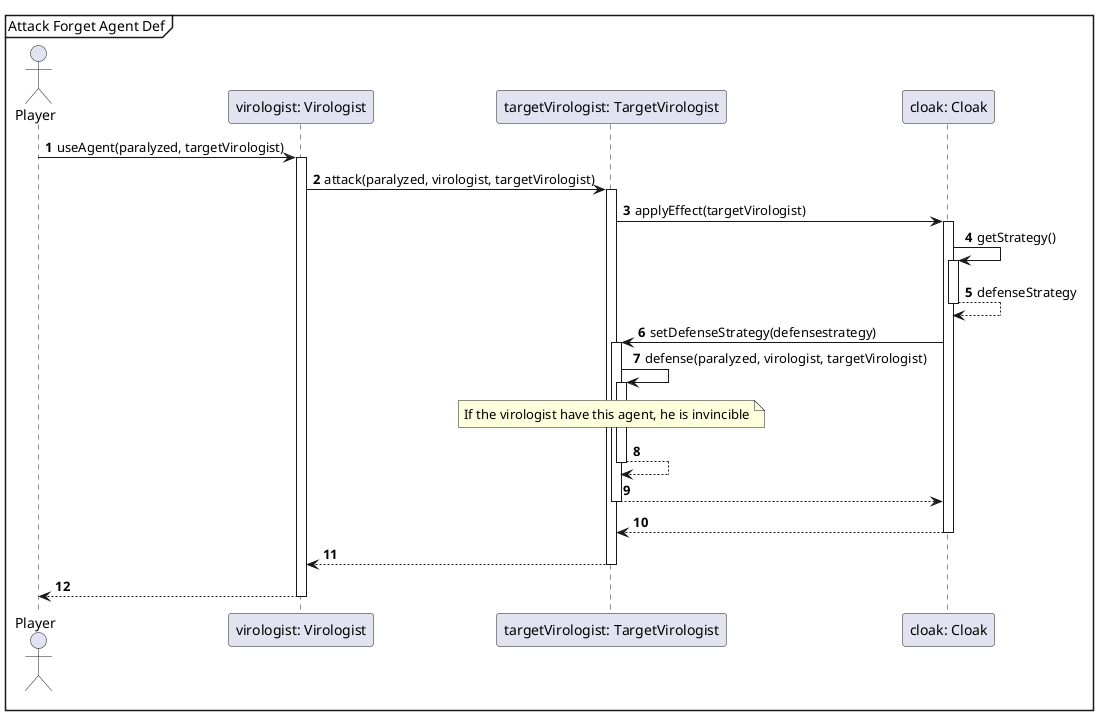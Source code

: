 @startuml
'https://plantuml.com/sequence-diagram

autonumber

mainframe Attack Forget Agent Def

actor Player

Player -> "virologist: Virologist"++: useAgent(paralyzed, targetVirologist)
"virologist: Virologist" -> "targetVirologist: TargetVirologist"++: attack(paralyzed, virologist, targetVirologist)
"targetVirologist: TargetVirologist" -> "cloak: Cloak"++ : applyEffect(targetVirologist)
"cloak: Cloak" -> "cloak: Cloak"++ : getStrategy()
"cloak: Cloak" --> "cloak: Cloak"-- : defenseStrategy

"cloak: Cloak" -> "targetVirologist: TargetVirologist"++: setDefenseStrategy(defensestrategy)

"targetVirologist: TargetVirologist" -> "targetVirologist: TargetVirologist"++: defense(paralyzed, virologist, targetVirologist)


note over "targetVirologist: TargetVirologist"
    If the virologist have this agent, he is invincible
end note

"targetVirologist: TargetVirologist" --> "targetVirologist: TargetVirologist" --

"targetVirologist: TargetVirologist" --> "cloak: Cloak" --
"cloak: Cloak" --> "targetVirologist: TargetVirologist" --


"targetVirologist: TargetVirologist" --> "virologist: Virologist" --

"virologist: Virologist" --> Player --
@enduml